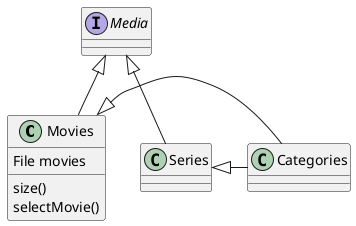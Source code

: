 @startuml
'https://plantuml.com/class-diagram

class Movies
class Series
interface Media
class Categories


Media <|-- Movies
Media <|-- Series

Movies <|- Categories
Series <|- Categories

class Movies{
File movies
size()
selectMovie()
}


@enduml